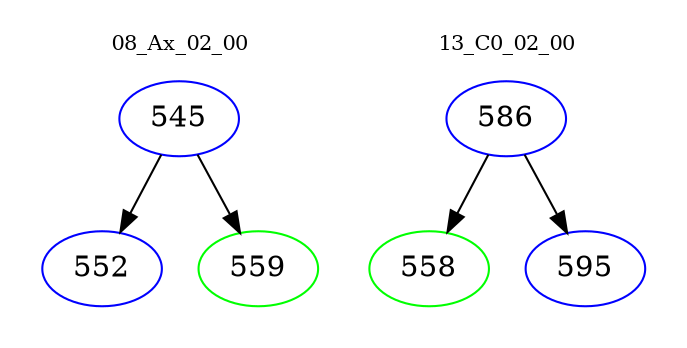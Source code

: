 digraph{
subgraph cluster_0 {
color = white
label = "08_Ax_02_00";
fontsize=10;
T0_545 [label="545", color="blue"]
T0_545 -> T0_552 [color="black"]
T0_552 [label="552", color="blue"]
T0_545 -> T0_559 [color="black"]
T0_559 [label="559", color="green"]
}
subgraph cluster_1 {
color = white
label = "13_C0_02_00";
fontsize=10;
T1_586 [label="586", color="blue"]
T1_586 -> T1_558 [color="black"]
T1_558 [label="558", color="green"]
T1_586 -> T1_595 [color="black"]
T1_595 [label="595", color="blue"]
}
}
